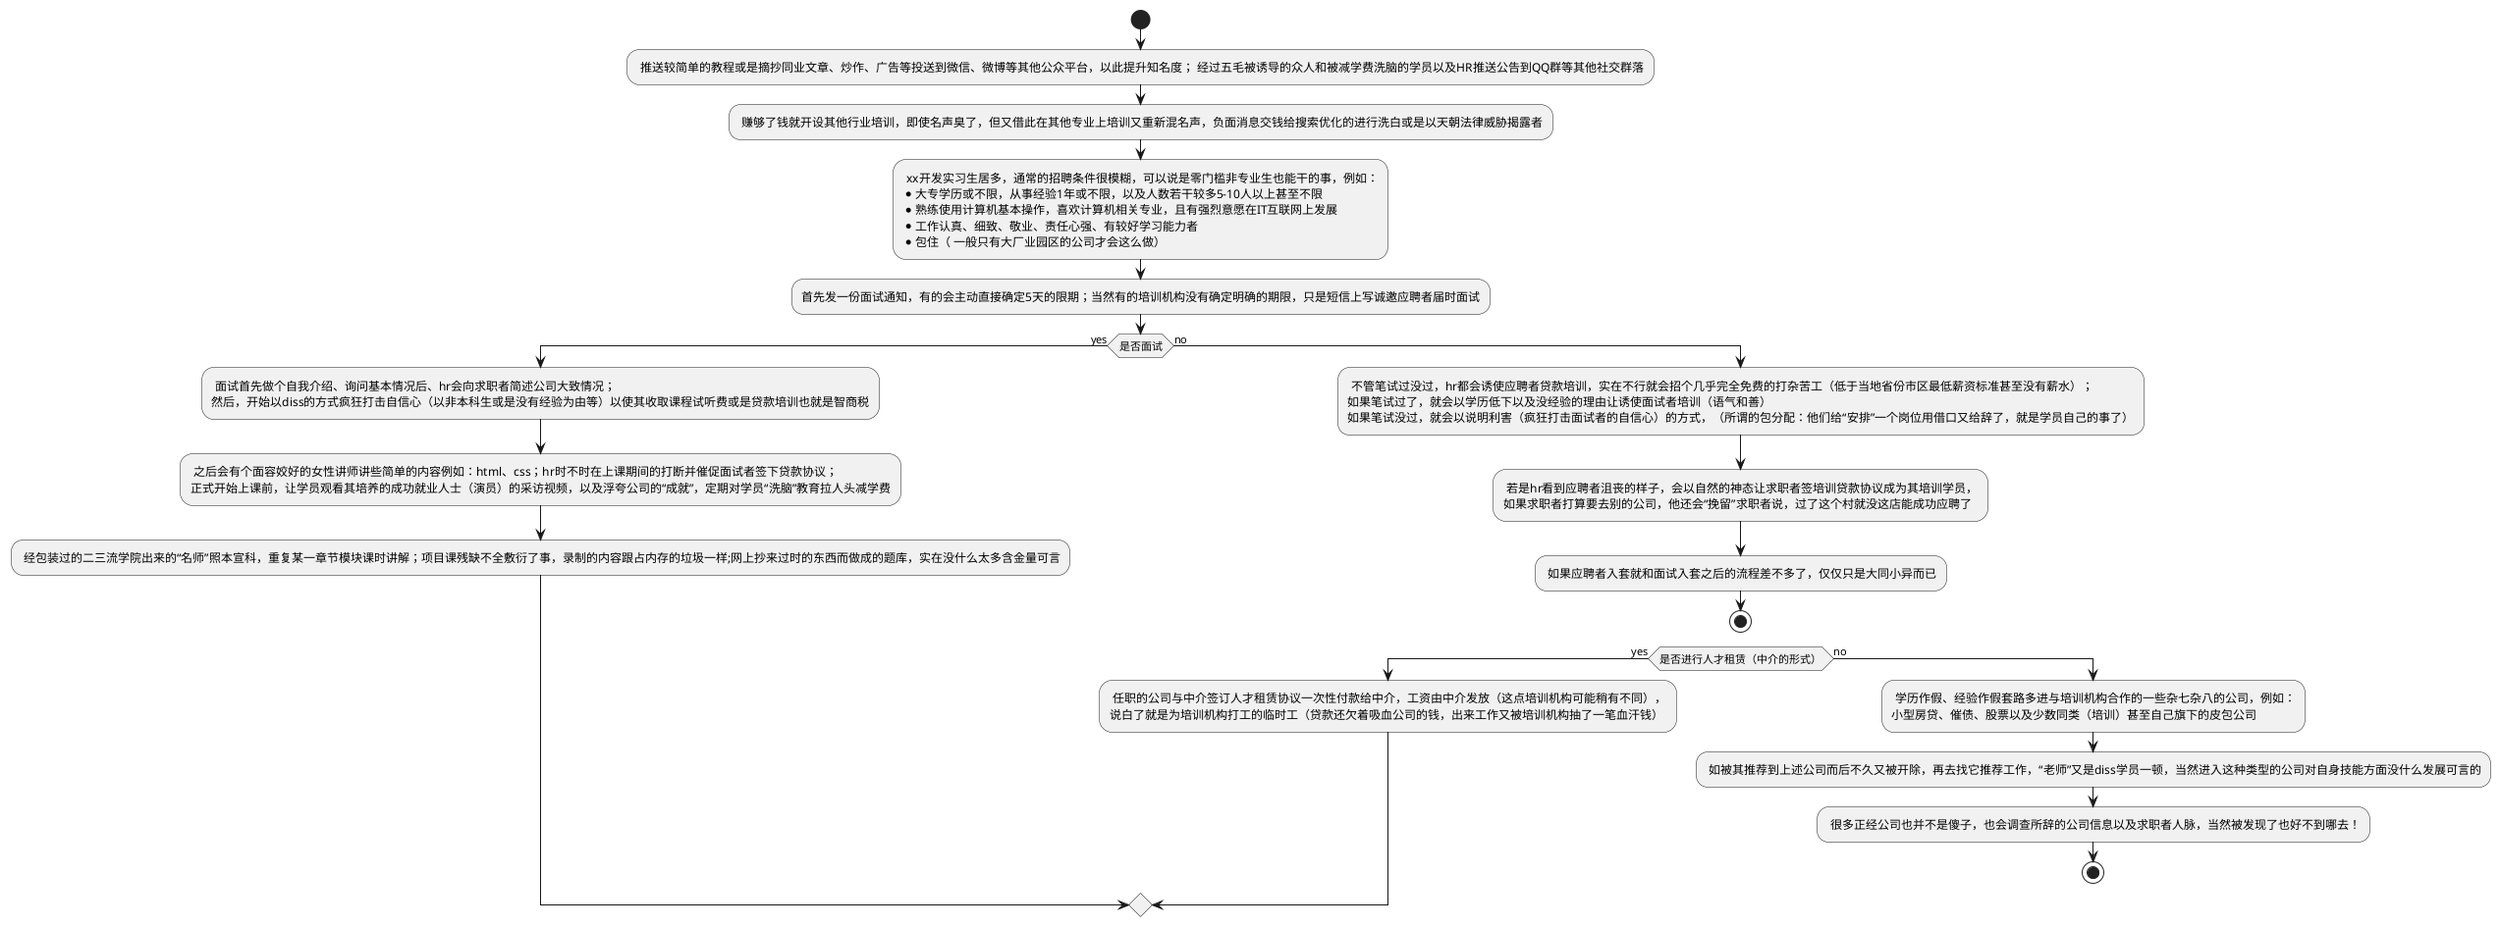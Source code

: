 @startuml
start
: 推送较简单的教程或是摘抄同业文章、炒作、广告等投送到微信、微博等其他公众平台，以此提升知名度； 经过五毛被诱导的众人和被减学费洗脑的学员以及HR推送公告到QQ群等其他社交群落;
: 赚够了钱就开设其他行业培训，即使名声臭了，但又借此在其他专业上培训又重新混名声，负面消息交钱给搜索优化的进行洗白或是以天朝法律威胁揭露者;

: xx开发实习生居多，通常的招聘条件很模糊，可以说是零门槛非专业生也能干的事，例如：
* 大专学历或不限，从事经验1年或不限，以及人数若干较多5-10人以上甚至不限
* 熟练使用计算机基本操作，喜欢计算机相关专业，且有强烈意愿在IT互联网上发展
* 工作认真、细致、敬业、责任心强、有较好学习能力者
* 包住（ 一般只有大厂业园区的公司才会这么做）;

:首先发一份面试通知，有的会主动直接确定5天的限期；当然有的培训机构没有确定明确的期限，只是短信上写诚邀应聘者届时面试;

if(是否面试) then (yes)

: 面试首先做个自我介绍、询问基本情况后、hr会向求职者简述公司大致情况；
然后，开始以diss的方式疯狂打击自信心（以非本科生或是没有经验为由等）以使其收取课程试听费或是贷款培训也就是智商税;

: 之后会有个面容姣好的女性讲师讲些简单的内容例如：html、css；hr时不时在上课期间的打断并催促面试者签下贷款协议；
正式开始上课前，让学员观看其培养的成功就业人士（演员）的采访视频，以及浮夸公司的“成就”，定期对学员“洗脑”教育拉人头减学费;

: 经包装过的二三流学院出来的“名师”照本宣科，重复某一章节模块课时讲解；项目课残缺不全敷衍了事，录制的内容跟占内存的垃圾一样;网上抄来过时的东西而做成的题库，实在没什么太多含金量可言;

else (no)
: 不管笔试过没过，hr都会诱使应聘者贷款培训，实在不行就会招个几乎完全免费的打杂苦工（低于当地省份市区最低薪资标准甚至没有薪水）；
如果笔试过了，就会以学历低下以及没经验的理由让诱使面试者培训（语气和善）
如果笔试没过，就会以说明利害（疯狂打击面试者的自信心）的方式，（所谓的包分配：他们给“安排”一个岗位用借口又给辞了，就是学员自己的事了）;

: 若是hr看到应聘者沮丧的样子，会以自然的神态让求职者签培训贷款协议成为其培训学员，
如果求职者打算要去别的公司，他还会“挽留”求职者说，过了这个村就没这店能成功应聘了;

: 如果应聘者入套就和面试入套之后的流程差不多了，仅仅只是大同小异而已;

stop


if(是否进行人才租赁（中介的形式）) then (yes)

: 任职的公司与中介签订人才租赁协议一次性付款给中介，工资由中介发放（这点培训机构可能稍有不同），
说白了就是为培训机构打工的临时工（贷款还欠着吸血公司的钱，出来工作又被培训机构抽了一笔血汗钱）;

else (no)

: 学历作假、经验作假套路多进与培训机构合作的一些杂七杂八的公司，例如：
小型房贷、催债、股票以及少数同类（培训）甚至自己旗下的皮包公司;

: 如被其推荐到上述公司而后不久又被开除，再去找它推荐工作，“老师”又是diss学员一顿，当然进入这种类型的公司对自身技能方面没什么发展可言的;

: 很多正经公司也并不是傻子，也会调查所辞的公司信息以及求职者人脉，当然被发现了也好不到哪去！;

stop

@enduml

